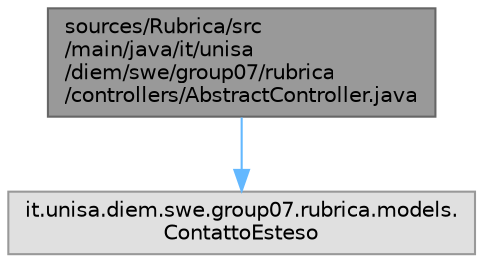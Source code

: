 digraph "sources/Rubrica/src/main/java/it/unisa/diem/swe/group07/rubrica/controllers/AbstractController.java"
{
 // LATEX_PDF_SIZE
  bgcolor="transparent";
  edge [fontname=Helvetica,fontsize=10,labelfontname=Helvetica,labelfontsize=10];
  node [fontname=Helvetica,fontsize=10,shape=box,height=0.2,width=0.4];
  Node1 [id="Node000001",label="sources/Rubrica/src\l/main/java/it/unisa\l/diem/swe/group07/rubrica\l/controllers/AbstractController.java",height=0.2,width=0.4,color="gray40", fillcolor="grey60", style="filled", fontcolor="black",tooltip="Il file contiene l'implementazione di un controller astratto."];
  Node1 -> Node2 [id="edge1_Node000001_Node000002",color="steelblue1",style="solid",tooltip=" "];
  Node2 [id="Node000002",label="it.unisa.diem.swe.group07.rubrica.models.\lContattoEsteso",height=0.2,width=0.4,color="grey60", fillcolor="#E0E0E0", style="filled",tooltip=" "];
}
